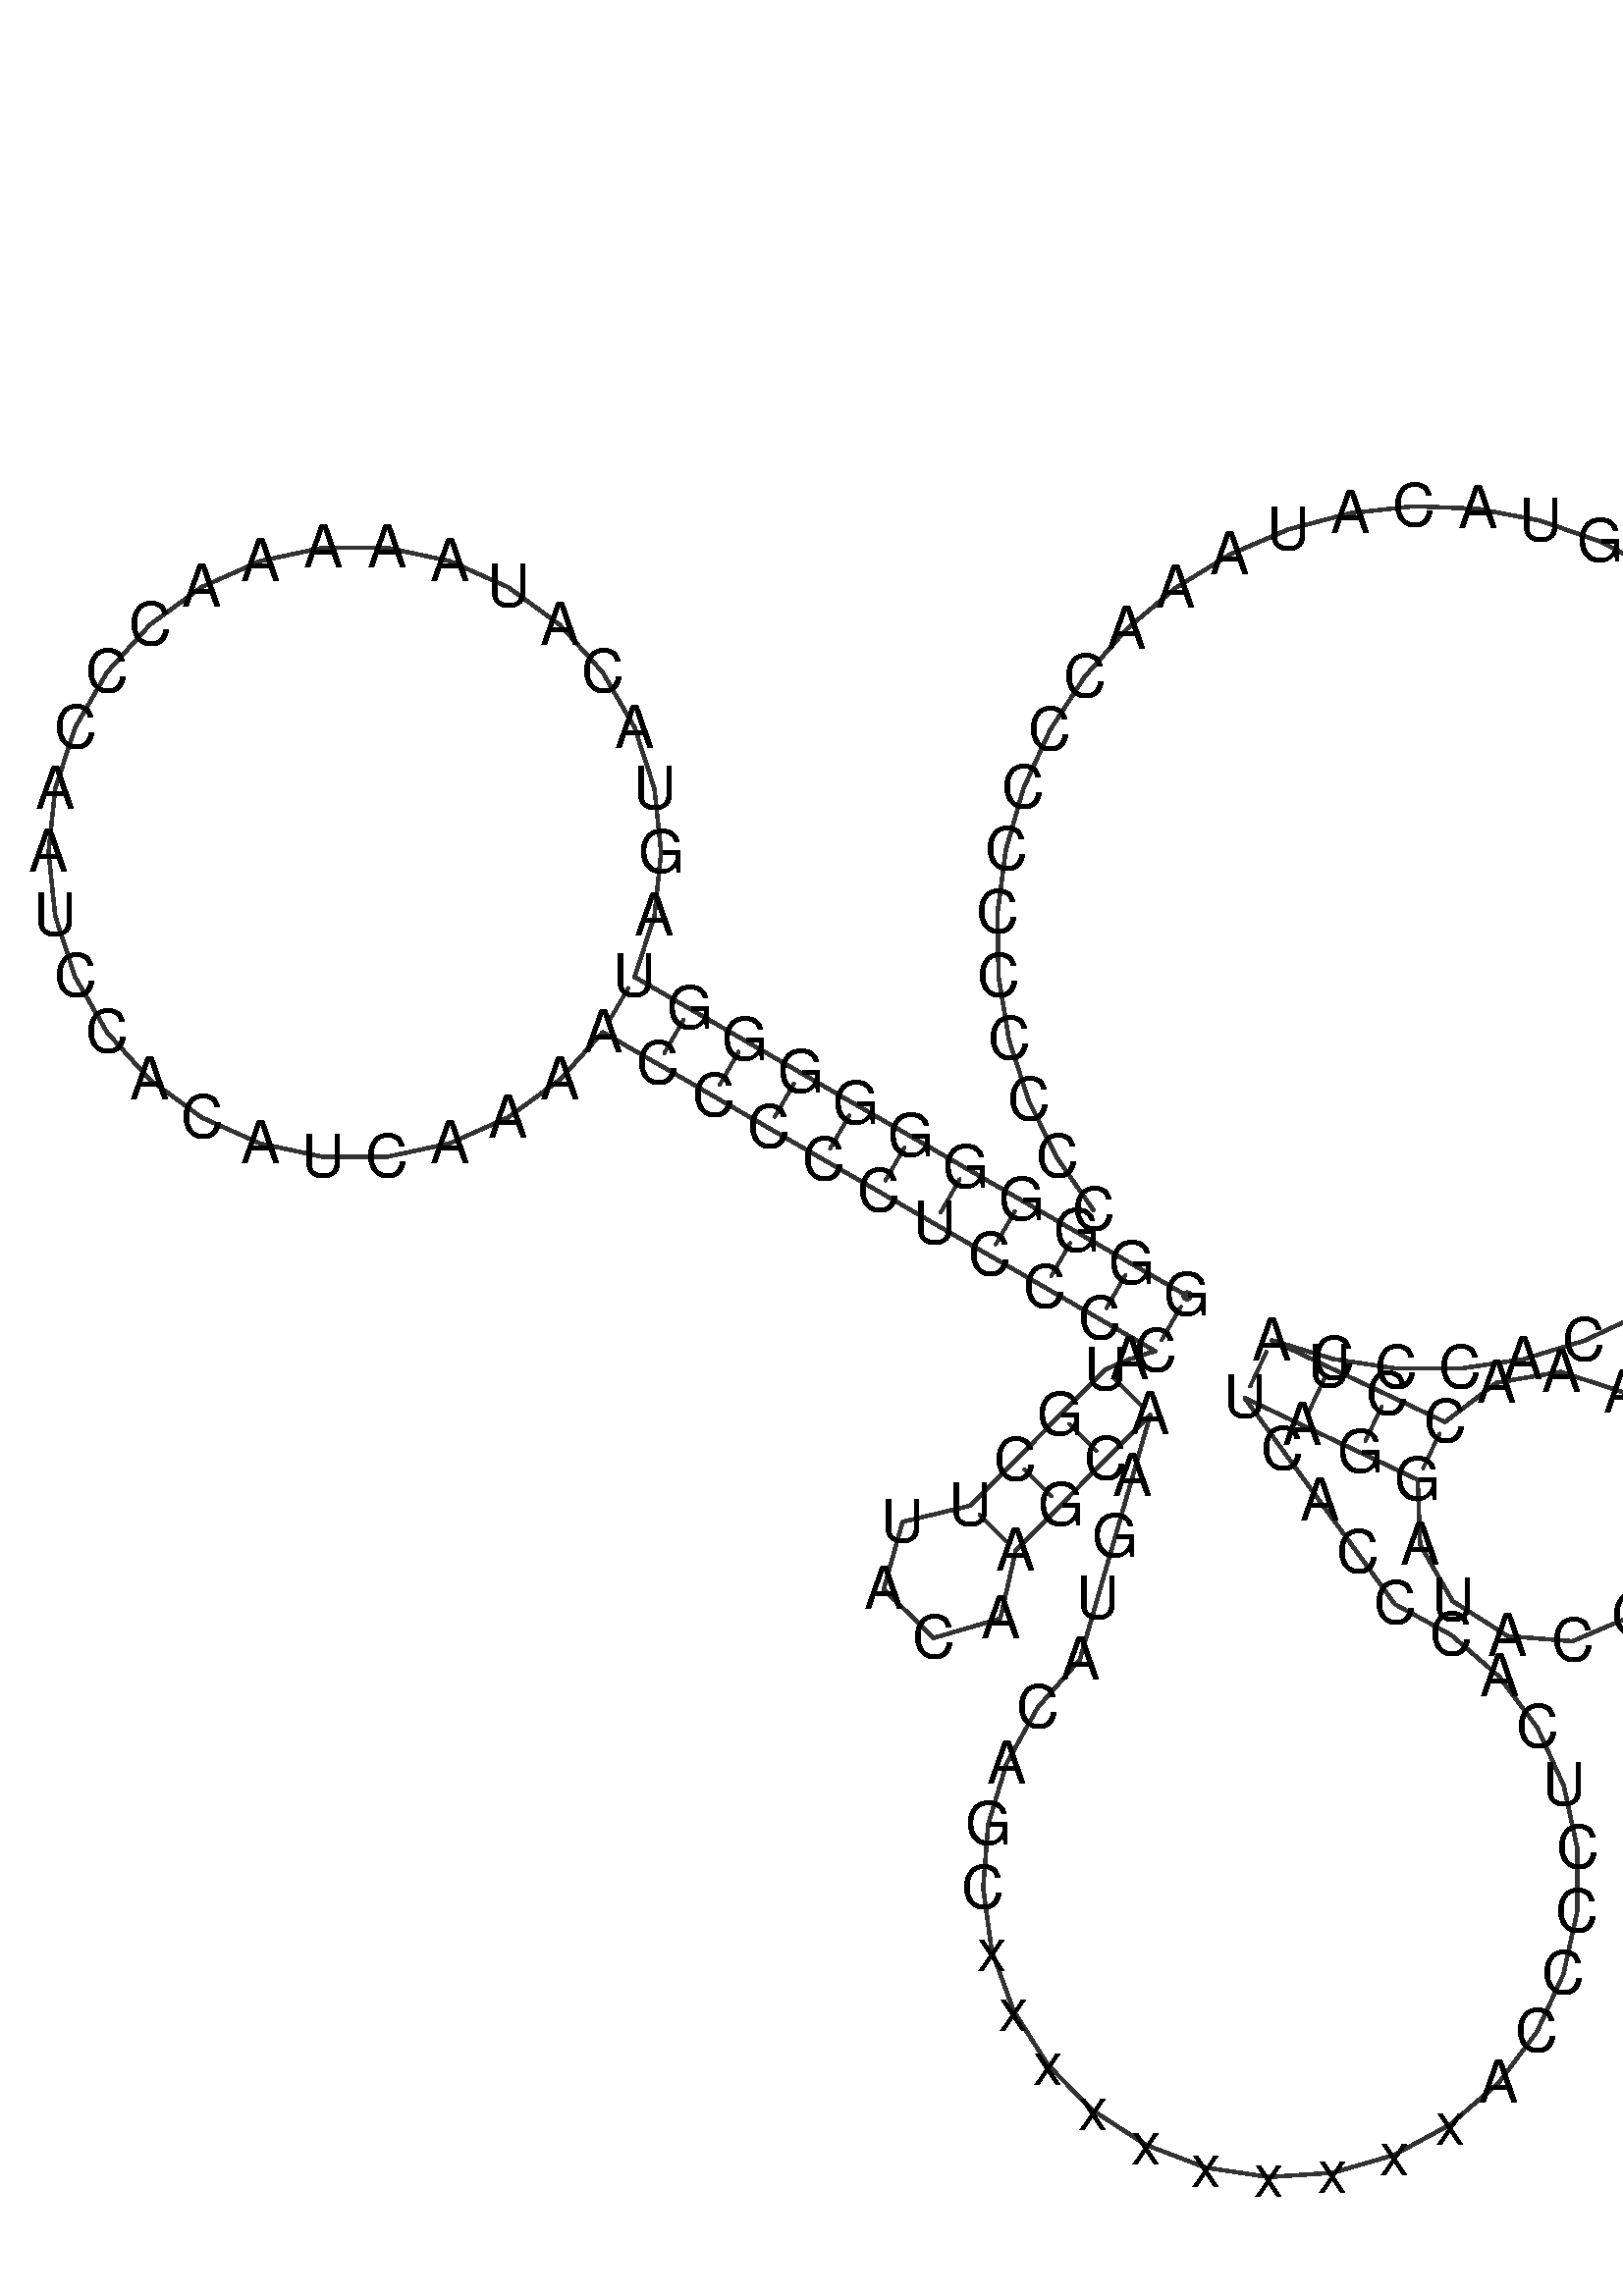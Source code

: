 %!PS-Adobe-3.0 EPSF-3.0
%%BoundingBox: 0 0 700 700
%%DocumentFonts: Helvetica
%%Pages: 1
%%EndComments

% Program options: 

% To switch off outline pairs of sequence comment or
% delete the appropriate line near the end of the file

/RNAplot 100 dict def

RNAplot begin

%%BeginProlog

/fsize  14 def
/outlinecolor {0.2 setgray} bind def
/paircolor    {0.2 setgray} bind def
/seqcolor     {0   setgray} bind def
/cshow  { dup stringwidth pop -2 div fsize -3 div rmoveto show} bind def
/min { 2 copy gt { exch } if pop } bind def
/max { 2 copy lt { exch } if pop } bind def
/arccoords { % i j arccoords
  % puts optimal x1 y1 x2 y2 coordinates used in bezier curves from i to j
  % onto the stack
  dup 3 -1 roll dup 4 -1 roll lt dup dup 5 2 roll {exch} if
  dup 3 -1 roll dup 3 -1 roll exch sub 1 sub dup
  4 -2 roll 5 -1 roll {exch} if 4 2 roll
  sequence length dup 2 div exch 3 1 roll lt 
  {exch 5 -1 roll pop 4 -2 roll exch 4 2 roll}
  { 4 2 roll 5 -1 roll dup 6 1 roll {exch} if
    4 -2 roll exch pop dup 3 -1 roll dup 4 1 roll
    exch add 4 -1 roll dup 5 1 roll sub 1 sub
    5 -1 roll not {4 -2 roll exch 4 2 roll} if
  }ifelse
   % compute the scalingfactor and prepare (1-sf) and sf*r
  2 mul exch cpr 3 1 roll div dup
  3 -1 roll mul exch 1 exch sub exch
   % compute the coordinates
  3 -1 roll 1 sub coor exch get aload pop % get coord for i
  4 -1 roll dup 5 1 roll mul 3 -1 roll dup 4 1 roll add exch % calculate y1
  4 -1 roll dup 5 1 roll mul 3 -1 roll dup 4 1 roll add exch % calculate x1
  5 -1 roll 1 sub coor exch get aload pop % get coord for j
  % duplicate j coord
  dup 3 -1 roll dup 4 1 roll exch 8 2 roll
  6 -1 roll dup 7 1 roll mul 5 -1 roll dup 6 1 roll add exch % calculate y2
  6 -1 roll mul 5 -1 roll add exch % calculate x2
  6 -2 roll % reorder
} bind def
/drawoutline {
  gsave outlinecolor newpath
  coor 0 get aload pop 0.8 0 360 arc % draw 5' circle of 1st sequence
  currentdict /cutpoint known        % check if cutpoint is defined
  {coor 0 cutpoint getinterval
   {aload pop lineto} forall         % draw outline of 1st sequence
   coor cutpoint 1 add get aload pop
   2 copy moveto 0.8 0 360 arc       % draw 5' circle of 2nd sequence
   coor cutpoint 1 add coor length cutpoint 1 add sub getinterval
   {aload pop lineto} forall        % draw outline of 2nd sequence
     } {
        /i 0 def
        coor {
            /p coor i get def
            /a arcs i get def
            /l a length def
            l 0 eq {
                %% standard point... draw simple line
                p 0 2 getinterval aload pop lineto
            } {
                %% point in loop... draw arc around loop center
                /clockwise a 5 get def
                clockwise 0.0 gt {
                    a 0 5 getinterval aload pop arcn
                } {
                    a 0 5 getinterval aload pop arc
                } ifelse
            } ifelse
            /i i 1 add def
        } forall
    }
  ifelse
  stroke grestore
} bind def
/drawpairs {
  paircolor
  0.7 setlinewidth
  [9 3.01] 9 setdash
  newpath
  pairs {aload pop
      currentdict (cpr) known
      { exch dup
        coor  exch 1 sub get aload pop moveto
        exch arccoords curveto
      }
      { coor exch 1 sub get aload pop moveto
        coor exch 1 sub get aload pop lineto
      }ifelse
  } forall
  stroke
} bind def
% draw bases
/drawbases {
  [] 0 setdash
  seqcolor
  0
  coor {
    aload pop moveto
    dup sequence exch 1 getinterval cshow
    1 add
  } forall
  pop
} bind def
/init {
  /Helvetica findfont fsize scalefont setfont
  1 setlinejoin
  1 setlinecap
  0.8 setlinewidth
  % find the coordinate range
  /xmax -1000 def /xmin 10000 def
  /ymax -1000 def /ymin 10000 def
  coor {
      aload pop
      dup ymin lt {dup /ymin exch def} if
      dup ymax gt {/ymax exch def} {pop} ifelse
      dup xmin lt {dup /xmin exch def} if
      dup xmax gt {/xmax exch def} {pop} ifelse
  } forall
  /size {xmax xmin sub ymax ymin sub max} bind def
  /width {xmax xmin sub} bind def
  /height {ymax ymin sub} bind def
  10 10 translate
  680 size 10 add div dup scale
  size width sub width xmin sub xmax sub add 2 div 5 add
  size height sub height ymin sub ymax sub add 2 div 5 add
  translate
} bind def

%%EndProlog

% data start here
/sequence { (\
GGGGGGGGGGUAGUACAUAAAAACCCAAUCCACAUCAAAACCCCCUCCCCAUGCUUACAAGCAAGUACAGCxxxxxxxxxxACCCCUCACCCACUAGGAUACCAACAAACCUACCCACCCUUAACAGUACAUAGUACAUAAACCCCCCCCCC\
) } def
/len { sequence length } bind def

/coor [
[96.185 111.12]
[83.194 118.62]
[70.204 126.12]
[57.213 133.62]
[44.223 141.12]
[31.233 148.62]
[18.242 156.12]
[5.252 163.62]
[-7.738 171.12]
[-20.729 178.62]
[-33.719 186.12]
[-29.061 200.438]
[-27.482 215.411]
[-29.051 230.385]
[-33.7 244.706]
[-41.225 257.747]
[-51.297 268.939]
[-63.476 277.791]
[-77.229 283.918]
[-91.956 287.05]
[-107.012 287.052]
[-121.74 283.924]
[-135.495 277.801]
[-147.677 268.951]
[-157.752 257.763]
[-165.28 244.723]
[-169.932 230.404]
[-171.505 215.43]
[-169.93 200.456]
[-165.276 186.137]
[-157.746 173.099]
[-147.67 161.912]
[-135.487 153.064]
[-121.731 146.943]
[-107.003 143.816]
[-91.947 143.82]
[-77.22 146.955]
[-63.468 153.083]
[-51.29 161.937]
[-41.219 173.13]
[-28.229 165.63]
[-15.238 158.13]
[-2.248 150.63]
[10.742 143.13]
[23.733 135.63]
[36.723 128.13]
[49.713 120.63]
[62.704 113.13]
[75.694 105.63]
[88.685 98.13]
[82.699 96.245]
[76.888 93.763]
[66.336 83.102]
[55.784 72.441]
[45.232 61.78]
[29.279 57.978]
[24.855 42.187]
[36.51 30.651]
[52.255 35.237]
[55.892 51.228]
[66.444 61.889]
[76.996 72.55]
[87.548 83.211]
[83.399 68.796]
[79.25 54.381]
[75.101 39.966]
[70.952 25.552]
[61.036 14.296]
[53.744 1.188]
[49.411 -13.172]
[48.234 -28.126]
[50.269 -42.988]
[55.421 -57.075]
[63.455 -69.742]
[74.001 -80.409]
[86.577 -88.585]
[100.605 -93.896]
[115.443 -96.098]
[130.409 -95.09]
[144.817 -90.919]
[158.007 -83.776]
[169.374 -73.988]
[178.396 -62.005]
[184.659 -48.375]
[187.876 -33.724]
[187.901 -18.724]
[184.731 -4.063]
[178.511 9.587]
[169.528 21.6]
[158.194 31.425]
[145.023 38.612]
[136.194 50.739]
[127.365 62.865]
[118.536 74.991]
[109.707 87.118]
[123.269 80.709]
[136.83 74.3]
[150.392 67.891]
[150.969 52.596]
[158.598 39.327]
[171.525 31.133]
[186.78 29.897]
[200.858 35.902]
[210.524 47.769]
[213.556 62.772]
[209.258 77.461]
[198.617 88.463]
[184.079 93.248]
[168.984 90.717]
[156.801 81.453]
[143.239 87.862]
[129.678 94.271]
[116.116 100.679]
[130.456 96.281]
[145.288 94.043]
[160.288 94.013]
[175.129 96.194]
[189.487 100.537]
[203.048 106.947]
[215.517 115.285]
[226.622 125.368]
[236.121 136.978]
[243.806 149.859]
[249.51 163.733]
[253.108 178.295]
[254.522 193.228]
[253.721 208.206]
[250.722 222.904]
[245.591 236.999]
[238.44 250.185]
[229.425 262.173]
[218.742 272.703]
[206.625 281.545]
[193.338 288.505]
[179.17 293.432]
[164.431 296.219]
[149.443 296.804]
[134.532 295.175]
[120.023 291.368]
[106.233 285.465]
[93.463 277.595]
[81.992 267.93]
[72.07 256.681]
[63.912 244.093]
[57.698 230.441]
[53.562 216.022]
[51.596 201.152]
[51.841 186.154]
[54.293 171.355]
[58.897 157.08]
[65.555 143.638]
[74.119 131.323]
] def
/arcs [
[]
[]
[]
[]
[]
[]
[]
[]
[]
[]
[]
[]
[]
[]
[]
[]
[]
[]
[]
[]
[]
[]
[]
[]
[]
[]
[]
[]
[]
[]
[]
[]
[]
[]
[]
[]
[]
[]
[]
[]
[]
[]
[]
[]
[]
[]
[]
[]
[]
[]
[]
[]
[]
[]
[]
[]
[]
[]
[]
[]
[]
[]
[]
[]
[]
[]
[]
[]
[]
[]
[]
[]
[]
[]
[]
[]
[]
[]
[]
[]
[]
[]
[]
[]
[]
[]
[]
[]
[]
[]
[]
[]
[]
[]
[]
[]
[]
[]
[]
[]
[]
[]
[]
[]
[]
[]
[]
[]
[]
[]
[]
[]
[]
[]
[]
[]
[]
[]
[]
[]
[]
[]
[]
[]
[]
[]
[]
[]
[]
[]
[]
[]
[]
[]
[]
[]
[]
[]
[]
[]
[]
[]
[]
[]
[]
[]
[]
[]
[]
[]
[]
[]
] def
/pairs [
[1 50]
[2 49]
[3 48]
[4 47]
[5 46]
[6 45]
[7 44]
[8 43]
[9 42]
[10 41]
[11 40]
[52 63]
[53 62]
[54 61]
[55 60]
[95 113]
[96 112]
[97 111]
[98 110]
] def

init

% switch off outline pairs or bases by removing these lines
drawoutline
drawpairs
drawbases
showpage
end
%%EOF
